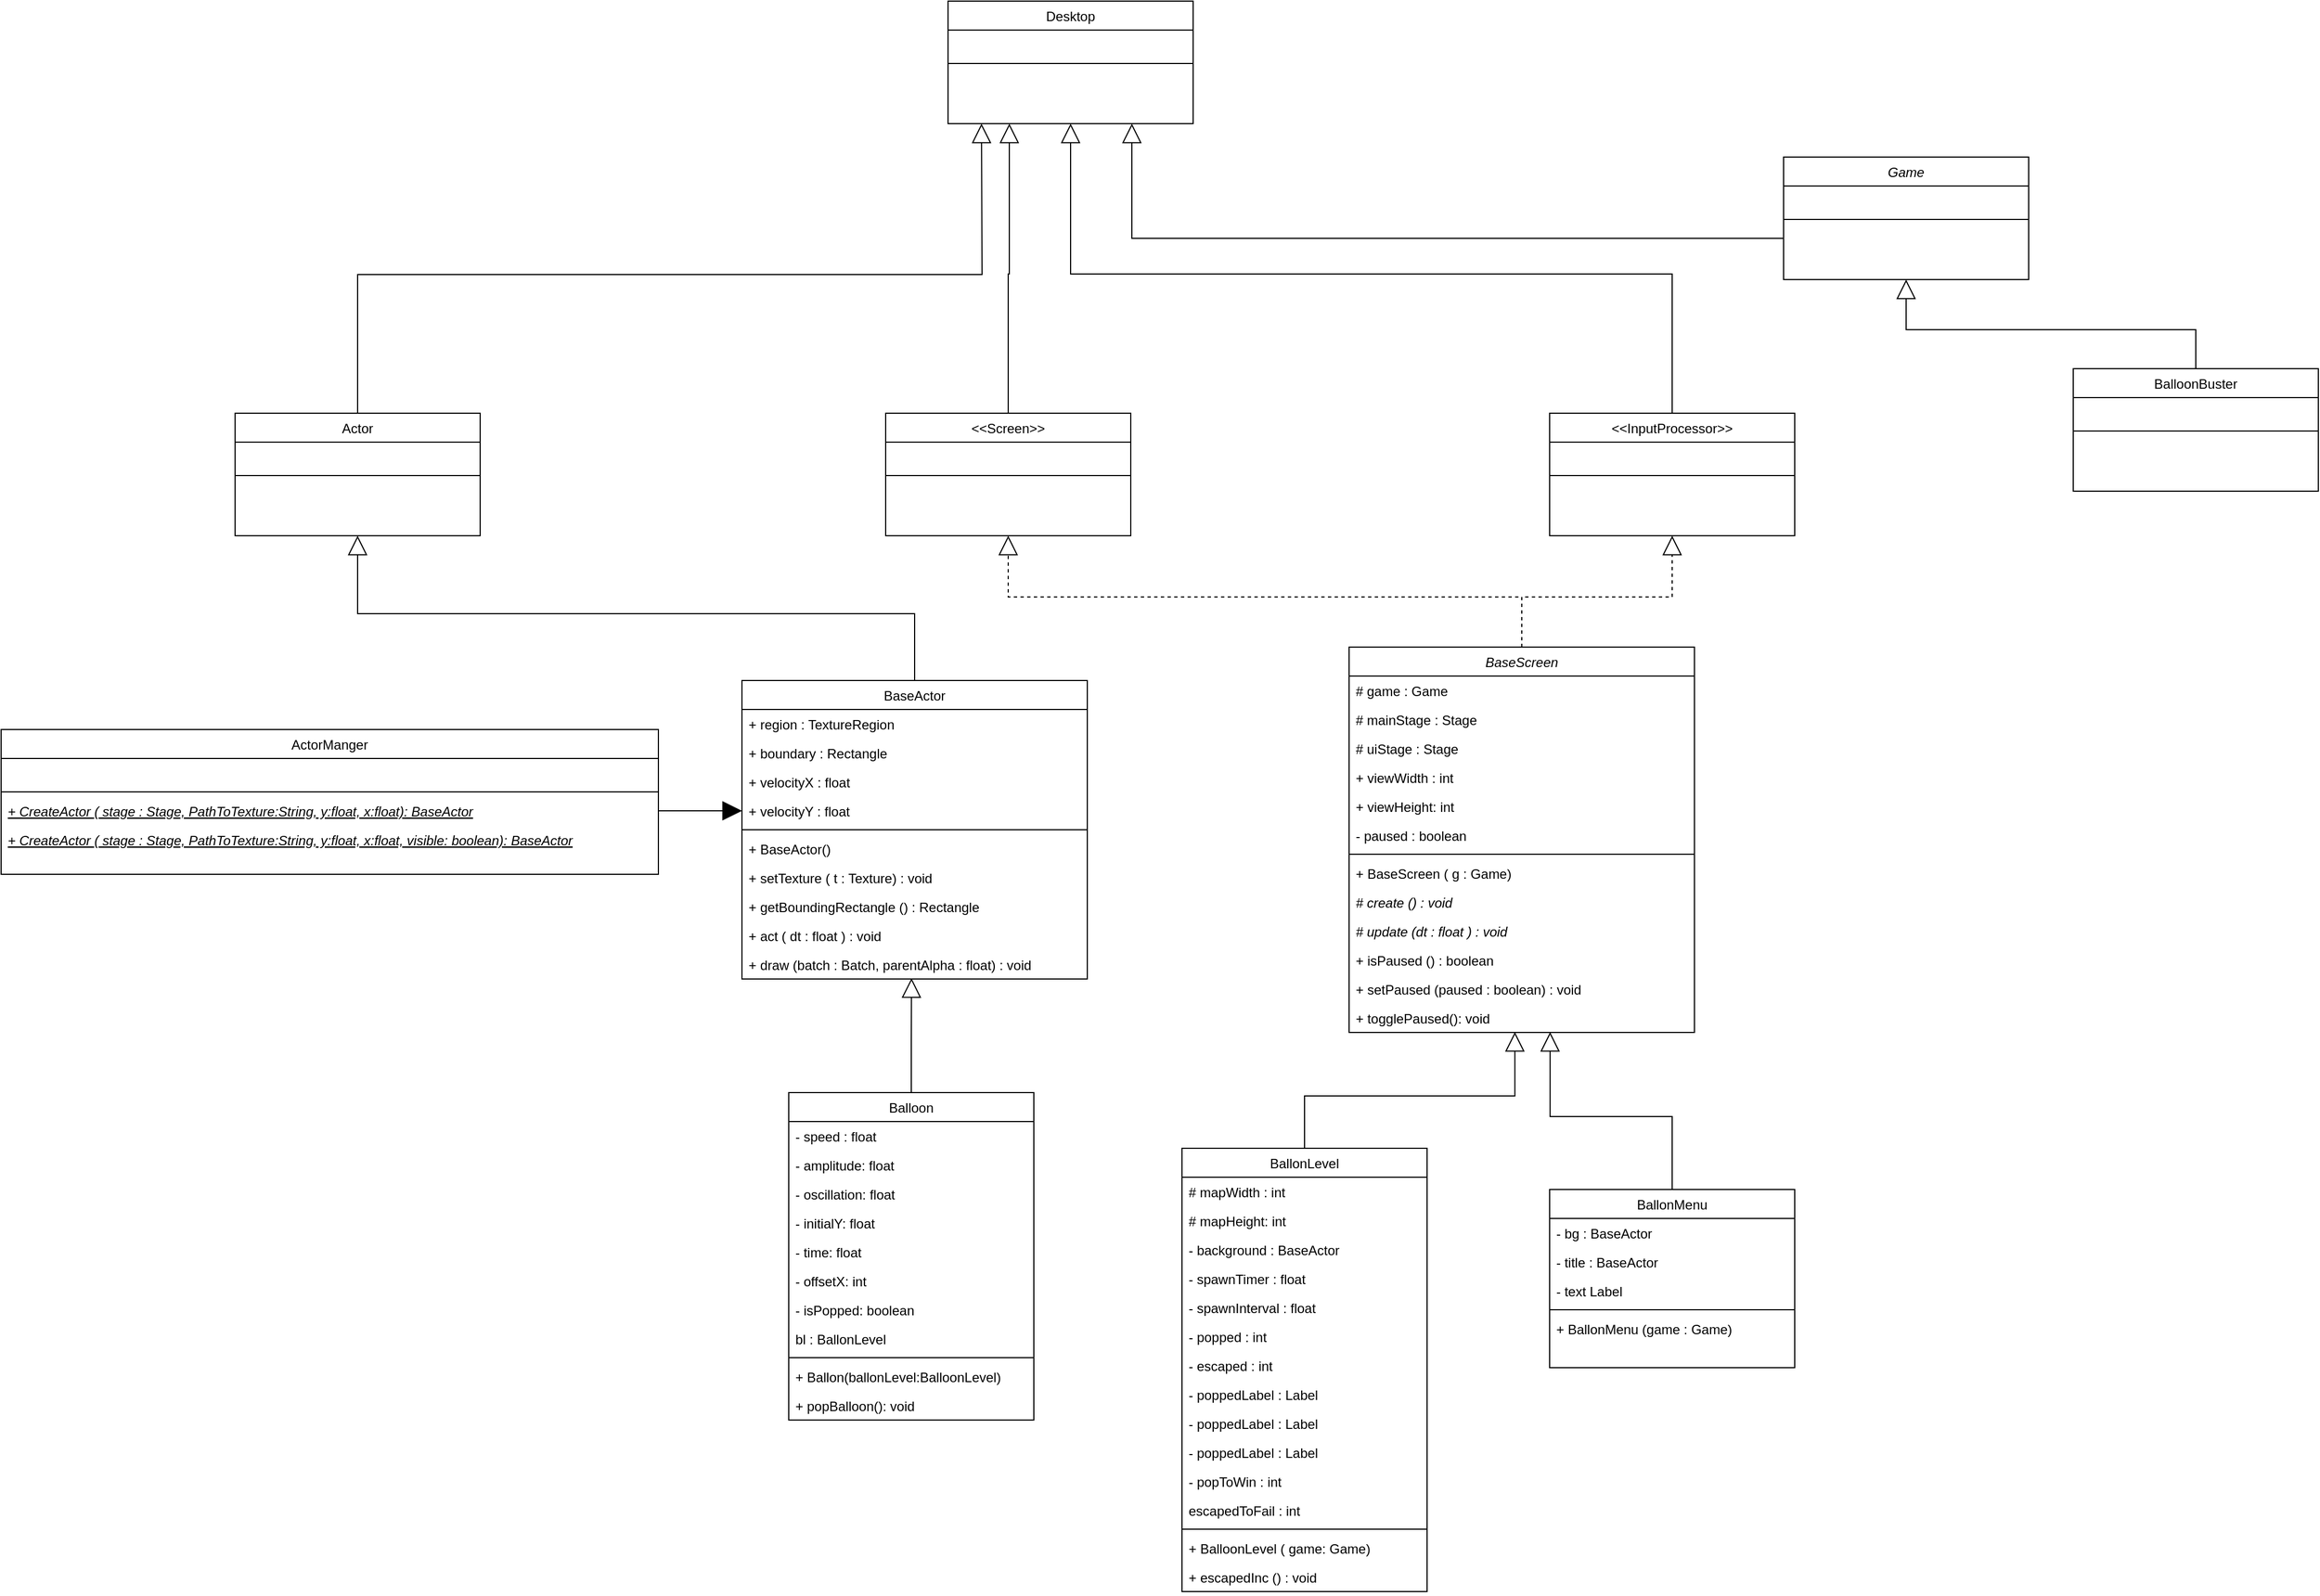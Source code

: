 <mxfile version="16.2.2" type="device"><diagram id="C5RBs43oDa-KdzZeNtuy" name="Page-1"><mxGraphModel dx="330" dy="1862" grid="1" gridSize="10" guides="1" tooltips="1" connect="1" arrows="1" fold="1" page="1" pageScale="1" pageWidth="827" pageHeight="1169" math="0" shadow="0"><root><mxCell id="WIyWlLk6GJQsqaUBKTNV-0"/><mxCell id="WIyWlLk6GJQsqaUBKTNV-1" parent="WIyWlLk6GJQsqaUBKTNV-0"/><mxCell id="zkfFHV4jXpPFQw0GAbJ--0" value="ActorManger" style="swimlane;fontStyle=0;align=center;verticalAlign=top;childLayout=stackLayout;horizontal=1;startSize=26;horizontalStack=0;resizeParent=1;resizeLast=0;collapsible=1;marginBottom=0;rounded=0;shadow=0;strokeWidth=1;" parent="WIyWlLk6GJQsqaUBKTNV-1" vertex="1"><mxGeometry x="850" y="124" width="590" height="130" as="geometry"><mxRectangle x="230" y="140" width="160" height="26" as="alternateBounds"/></mxGeometry></mxCell><mxCell id="zkfFHV4jXpPFQw0GAbJ--3" value=" " style="text;align=left;verticalAlign=top;spacingLeft=4;spacingRight=4;overflow=hidden;rotatable=0;points=[[0,0.5],[1,0.5]];portConstraint=eastwest;rounded=0;shadow=0;html=0;" parent="zkfFHV4jXpPFQw0GAbJ--0" vertex="1"><mxGeometry y="26" width="590" height="26" as="geometry"/></mxCell><mxCell id="zkfFHV4jXpPFQw0GAbJ--4" value="" style="line;html=1;strokeWidth=1;align=left;verticalAlign=middle;spacingTop=-1;spacingLeft=3;spacingRight=3;rotatable=0;labelPosition=right;points=[];portConstraint=eastwest;" parent="zkfFHV4jXpPFQw0GAbJ--0" vertex="1"><mxGeometry y="52" width="590" height="8" as="geometry"/></mxCell><mxCell id="zkfFHV4jXpPFQw0GAbJ--5" value="+ CreateActor ( stage : Stage, PathToTexture:String, y:float, x:float): BaseActor" style="text;align=left;verticalAlign=top;spacingLeft=4;spacingRight=4;overflow=hidden;rotatable=0;points=[[0,0.5],[1,0.5]];portConstraint=eastwest;fontStyle=6;" parent="zkfFHV4jXpPFQw0GAbJ--0" vertex="1"><mxGeometry y="60" width="590" height="26" as="geometry"/></mxCell><mxCell id="YnXFGqJcGqFTfIWDdJv2-0" value="+ CreateActor ( stage : Stage, PathToTexture:String, y:float, x:float, visible: boolean): BaseActor" style="text;align=left;verticalAlign=top;spacingLeft=4;spacingRight=4;overflow=hidden;rotatable=0;points=[[0,0.5],[1,0.5]];portConstraint=eastwest;fontStyle=6;" parent="zkfFHV4jXpPFQw0GAbJ--0" vertex="1"><mxGeometry y="86" width="590" height="26" as="geometry"/></mxCell><mxCell id="BPEu8yftwLXcH67IZuhS-0" style="edgeStyle=orthogonalEdgeStyle;rounded=0;orthogonalLoop=1;jettySize=auto;html=1;exitX=0.5;exitY=0;exitDx=0;exitDy=0;entryX=0.491;entryY=0.974;entryDx=0;entryDy=0;entryPerimeter=0;endArrow=block;endFill=0;endSize=15;" edge="1" parent="WIyWlLk6GJQsqaUBKTNV-1" source="YnXFGqJcGqFTfIWDdJv2-1" target="YnXFGqJcGqFTfIWDdJv2-76"><mxGeometry relative="1" as="geometry"/></mxCell><mxCell id="YnXFGqJcGqFTfIWDdJv2-1" value="Balloon" style="swimlane;fontStyle=0;align=center;verticalAlign=top;childLayout=stackLayout;horizontal=1;startSize=26;horizontalStack=0;resizeParent=1;resizeLast=0;collapsible=1;marginBottom=0;rounded=0;shadow=0;strokeWidth=1;" parent="WIyWlLk6GJQsqaUBKTNV-1" vertex="1"><mxGeometry x="1557" y="450" width="220" height="294" as="geometry"><mxRectangle x="230" y="140" width="160" height="26" as="alternateBounds"/></mxGeometry></mxCell><mxCell id="YnXFGqJcGqFTfIWDdJv2-2" value="- speed : float" style="text;align=left;verticalAlign=top;spacingLeft=4;spacingRight=4;overflow=hidden;rotatable=0;points=[[0,0.5],[1,0.5]];portConstraint=eastwest;rounded=0;shadow=0;html=0;" parent="YnXFGqJcGqFTfIWDdJv2-1" vertex="1"><mxGeometry y="26" width="220" height="26" as="geometry"/></mxCell><mxCell id="YnXFGqJcGqFTfIWDdJv2-8" value="- amplitude: float" style="text;align=left;verticalAlign=top;spacingLeft=4;spacingRight=4;overflow=hidden;rotatable=0;points=[[0,0.5],[1,0.5]];portConstraint=eastwest;rounded=0;shadow=0;html=0;" parent="YnXFGqJcGqFTfIWDdJv2-1" vertex="1"><mxGeometry y="52" width="220" height="26" as="geometry"/></mxCell><mxCell id="YnXFGqJcGqFTfIWDdJv2-9" value="- oscillation: float" style="text;align=left;verticalAlign=top;spacingLeft=4;spacingRight=4;overflow=hidden;rotatable=0;points=[[0,0.5],[1,0.5]];portConstraint=eastwest;rounded=0;shadow=0;html=0;" parent="YnXFGqJcGqFTfIWDdJv2-1" vertex="1"><mxGeometry y="78" width="220" height="26" as="geometry"/></mxCell><mxCell id="YnXFGqJcGqFTfIWDdJv2-10" value="- initialY: float" style="text;align=left;verticalAlign=top;spacingLeft=4;spacingRight=4;overflow=hidden;rotatable=0;points=[[0,0.5],[1,0.5]];portConstraint=eastwest;rounded=0;shadow=0;html=0;" parent="YnXFGqJcGqFTfIWDdJv2-1" vertex="1"><mxGeometry y="104" width="220" height="26" as="geometry"/></mxCell><mxCell id="YnXFGqJcGqFTfIWDdJv2-12" value="- time: float" style="text;align=left;verticalAlign=top;spacingLeft=4;spacingRight=4;overflow=hidden;rotatable=0;points=[[0,0.5],[1,0.5]];portConstraint=eastwest;rounded=0;shadow=0;html=0;" parent="YnXFGqJcGqFTfIWDdJv2-1" vertex="1"><mxGeometry y="130" width="220" height="26" as="geometry"/></mxCell><mxCell id="YnXFGqJcGqFTfIWDdJv2-11" value="- offsetX: int" style="text;align=left;verticalAlign=top;spacingLeft=4;spacingRight=4;overflow=hidden;rotatable=0;points=[[0,0.5],[1,0.5]];portConstraint=eastwest;rounded=0;shadow=0;html=0;" parent="YnXFGqJcGqFTfIWDdJv2-1" vertex="1"><mxGeometry y="156" width="220" height="26" as="geometry"/></mxCell><mxCell id="YnXFGqJcGqFTfIWDdJv2-7" value="- isPopped: boolean" style="text;align=left;verticalAlign=top;spacingLeft=4;spacingRight=4;overflow=hidden;rotatable=0;points=[[0,0.5],[1,0.5]];portConstraint=eastwest;rounded=0;shadow=0;html=0;" parent="YnXFGqJcGqFTfIWDdJv2-1" vertex="1"><mxGeometry y="182" width="220" height="26" as="geometry"/></mxCell><mxCell id="YnXFGqJcGqFTfIWDdJv2-6" value="bl : BallonLevel" style="text;align=left;verticalAlign=top;spacingLeft=4;spacingRight=4;overflow=hidden;rotatable=0;points=[[0,0.5],[1,0.5]];portConstraint=eastwest;rounded=0;shadow=0;html=0;" parent="YnXFGqJcGqFTfIWDdJv2-1" vertex="1"><mxGeometry y="208" width="220" height="26" as="geometry"/></mxCell><mxCell id="YnXFGqJcGqFTfIWDdJv2-3" value="" style="line;html=1;strokeWidth=1;align=left;verticalAlign=middle;spacingTop=-1;spacingLeft=3;spacingRight=3;rotatable=0;labelPosition=right;points=[];portConstraint=eastwest;" parent="YnXFGqJcGqFTfIWDdJv2-1" vertex="1"><mxGeometry y="234" width="220" height="8" as="geometry"/></mxCell><mxCell id="YnXFGqJcGqFTfIWDdJv2-4" value="+ Ballon(ballonLevel:BalloonLevel) " style="text;align=left;verticalAlign=top;spacingLeft=4;spacingRight=4;overflow=hidden;rotatable=0;points=[[0,0.5],[1,0.5]];portConstraint=eastwest;fontStyle=0;" parent="YnXFGqJcGqFTfIWDdJv2-1" vertex="1"><mxGeometry y="242" width="220" height="26" as="geometry"/></mxCell><mxCell id="YnXFGqJcGqFTfIWDdJv2-13" value="+ popBalloon(): void" style="text;align=left;verticalAlign=top;spacingLeft=4;spacingRight=4;overflow=hidden;rotatable=0;points=[[0,0.5],[1,0.5]];portConstraint=eastwest;fontStyle=0;" parent="YnXFGqJcGqFTfIWDdJv2-1" vertex="1"><mxGeometry y="268" width="220" height="26" as="geometry"/></mxCell><mxCell id="BPEu8yftwLXcH67IZuhS-1" style="edgeStyle=orthogonalEdgeStyle;rounded=0;orthogonalLoop=1;jettySize=auto;html=1;exitX=0.5;exitY=0;exitDx=0;exitDy=0;entryX=0.5;entryY=1;entryDx=0;entryDy=0;endArrow=block;endFill=0;endSize=15;" edge="1" parent="WIyWlLk6GJQsqaUBKTNV-1" source="YnXFGqJcGqFTfIWDdJv2-14" target="YnXFGqJcGqFTfIWDdJv2-26"><mxGeometry relative="1" as="geometry"/></mxCell><mxCell id="YnXFGqJcGqFTfIWDdJv2-14" value="BalloonBuster" style="swimlane;fontStyle=0;align=center;verticalAlign=top;childLayout=stackLayout;horizontal=1;startSize=26;horizontalStack=0;resizeParent=1;resizeLast=0;collapsible=1;marginBottom=0;rounded=0;shadow=0;strokeWidth=1;" parent="WIyWlLk6GJQsqaUBKTNV-1" vertex="1"><mxGeometry x="2710" y="-200" width="220" height="110" as="geometry"><mxRectangle x="230" y="140" width="160" height="26" as="alternateBounds"/></mxGeometry></mxCell><mxCell id="YnXFGqJcGqFTfIWDdJv2-16" value=" " style="text;align=left;verticalAlign=top;spacingLeft=4;spacingRight=4;overflow=hidden;rotatable=0;points=[[0,0.5],[1,0.5]];portConstraint=eastwest;rounded=0;shadow=0;html=0;" parent="YnXFGqJcGqFTfIWDdJv2-14" vertex="1"><mxGeometry y="26" width="220" height="26" as="geometry"/></mxCell><mxCell id="YnXFGqJcGqFTfIWDdJv2-23" value="" style="line;html=1;strokeWidth=1;align=left;verticalAlign=middle;spacingTop=-1;spacingLeft=3;spacingRight=3;rotatable=0;labelPosition=right;points=[];portConstraint=eastwest;" parent="YnXFGqJcGqFTfIWDdJv2-14" vertex="1"><mxGeometry y="52" width="220" height="8" as="geometry"/></mxCell><mxCell id="YnXFGqJcGqFTfIWDdJv2-25" value=" " style="text;align=left;verticalAlign=top;spacingLeft=4;spacingRight=4;overflow=hidden;rotatable=0;points=[[0,0.5],[1,0.5]];portConstraint=eastwest;fontStyle=0;" parent="YnXFGqJcGqFTfIWDdJv2-14" vertex="1"><mxGeometry y="60" width="220" height="26" as="geometry"/></mxCell><mxCell id="YnXFGqJcGqFTfIWDdJv2-26" value="Game" style="swimlane;fontStyle=2;align=center;verticalAlign=top;childLayout=stackLayout;horizontal=1;startSize=26;horizontalStack=0;resizeParent=1;resizeLast=0;collapsible=1;marginBottom=0;rounded=0;shadow=0;strokeWidth=1;" parent="WIyWlLk6GJQsqaUBKTNV-1" vertex="1"><mxGeometry x="2450" y="-390" width="220" height="110" as="geometry"><mxRectangle x="230" y="140" width="160" height="26" as="alternateBounds"/></mxGeometry></mxCell><mxCell id="YnXFGqJcGqFTfIWDdJv2-27" value=" " style="text;align=left;verticalAlign=top;spacingLeft=4;spacingRight=4;overflow=hidden;rotatable=0;points=[[0,0.5],[1,0.5]];portConstraint=eastwest;rounded=0;shadow=0;html=0;" parent="YnXFGqJcGqFTfIWDdJv2-26" vertex="1"><mxGeometry y="26" width="220" height="26" as="geometry"/></mxCell><mxCell id="YnXFGqJcGqFTfIWDdJv2-28" value="" style="line;html=1;strokeWidth=1;align=left;verticalAlign=middle;spacingTop=-1;spacingLeft=3;spacingRight=3;rotatable=0;labelPosition=right;points=[];portConstraint=eastwest;" parent="YnXFGqJcGqFTfIWDdJv2-26" vertex="1"><mxGeometry y="52" width="220" height="8" as="geometry"/></mxCell><mxCell id="YnXFGqJcGqFTfIWDdJv2-29" value=" " style="text;align=left;verticalAlign=top;spacingLeft=4;spacingRight=4;overflow=hidden;rotatable=0;points=[[0,0.5],[1,0.5]];portConstraint=eastwest;fontStyle=0;" parent="YnXFGqJcGqFTfIWDdJv2-26" vertex="1"><mxGeometry y="60" width="220" height="26" as="geometry"/></mxCell><mxCell id="BPEu8yftwLXcH67IZuhS-2" style="edgeStyle=orthogonalEdgeStyle;rounded=0;orthogonalLoop=1;jettySize=auto;html=1;exitX=0.5;exitY=0;exitDx=0;exitDy=0;entryX=0.48;entryY=0.987;entryDx=0;entryDy=0;entryPerimeter=0;endArrow=block;endFill=0;endSize=15;" edge="1" parent="WIyWlLk6GJQsqaUBKTNV-1" source="YnXFGqJcGqFTfIWDdJv2-30" target="YnXFGqJcGqFTfIWDdJv2-98"><mxGeometry relative="1" as="geometry"/></mxCell><mxCell id="YnXFGqJcGqFTfIWDdJv2-30" value="BallonLevel" style="swimlane;fontStyle=0;align=center;verticalAlign=top;childLayout=stackLayout;horizontal=1;startSize=26;horizontalStack=0;resizeParent=1;resizeLast=0;collapsible=1;marginBottom=0;rounded=0;shadow=0;strokeWidth=1;" parent="WIyWlLk6GJQsqaUBKTNV-1" vertex="1"><mxGeometry x="1910" y="500" width="220" height="398" as="geometry"><mxRectangle x="230" y="140" width="160" height="26" as="alternateBounds"/></mxGeometry></mxCell><mxCell id="YnXFGqJcGqFTfIWDdJv2-31" value="# mapWidth : int" style="text;align=left;verticalAlign=top;spacingLeft=4;spacingRight=4;overflow=hidden;rotatable=0;points=[[0,0.5],[1,0.5]];portConstraint=eastwest;rounded=0;shadow=0;html=0;" parent="YnXFGqJcGqFTfIWDdJv2-30" vertex="1"><mxGeometry y="26" width="220" height="26" as="geometry"/></mxCell><mxCell id="YnXFGqJcGqFTfIWDdJv2-34" value="# mapHeight: int" style="text;align=left;verticalAlign=top;spacingLeft=4;spacingRight=4;overflow=hidden;rotatable=0;points=[[0,0.5],[1,0.5]];portConstraint=eastwest;rounded=0;shadow=0;html=0;" parent="YnXFGqJcGqFTfIWDdJv2-30" vertex="1"><mxGeometry y="52" width="220" height="26" as="geometry"/></mxCell><mxCell id="YnXFGqJcGqFTfIWDdJv2-35" value="- background : BaseActor" style="text;align=left;verticalAlign=top;spacingLeft=4;spacingRight=4;overflow=hidden;rotatable=0;points=[[0,0.5],[1,0.5]];portConstraint=eastwest;rounded=0;shadow=0;html=0;" parent="YnXFGqJcGqFTfIWDdJv2-30" vertex="1"><mxGeometry y="78" width="220" height="26" as="geometry"/></mxCell><mxCell id="YnXFGqJcGqFTfIWDdJv2-36" value="- spawnTimer : float" style="text;align=left;verticalAlign=top;spacingLeft=4;spacingRight=4;overflow=hidden;rotatable=0;points=[[0,0.5],[1,0.5]];portConstraint=eastwest;rounded=0;shadow=0;html=0;" parent="YnXFGqJcGqFTfIWDdJv2-30" vertex="1"><mxGeometry y="104" width="220" height="26" as="geometry"/></mxCell><mxCell id="YnXFGqJcGqFTfIWDdJv2-37" value="- spawnInterval : float" style="text;align=left;verticalAlign=top;spacingLeft=4;spacingRight=4;overflow=hidden;rotatable=0;points=[[0,0.5],[1,0.5]];portConstraint=eastwest;rounded=0;shadow=0;html=0;" parent="YnXFGqJcGqFTfIWDdJv2-30" vertex="1"><mxGeometry y="130" width="220" height="26" as="geometry"/></mxCell><mxCell id="YnXFGqJcGqFTfIWDdJv2-38" value="- popped : int" style="text;align=left;verticalAlign=top;spacingLeft=4;spacingRight=4;overflow=hidden;rotatable=0;points=[[0,0.5],[1,0.5]];portConstraint=eastwest;rounded=0;shadow=0;html=0;" parent="YnXFGqJcGqFTfIWDdJv2-30" vertex="1"><mxGeometry y="156" width="220" height="26" as="geometry"/></mxCell><mxCell id="YnXFGqJcGqFTfIWDdJv2-39" value="- escaped : int" style="text;align=left;verticalAlign=top;spacingLeft=4;spacingRight=4;overflow=hidden;rotatable=0;points=[[0,0.5],[1,0.5]];portConstraint=eastwest;rounded=0;shadow=0;html=0;" parent="YnXFGqJcGqFTfIWDdJv2-30" vertex="1"><mxGeometry y="182" width="220" height="26" as="geometry"/></mxCell><mxCell id="YnXFGqJcGqFTfIWDdJv2-40" value="- poppedLabel : Label" style="text;align=left;verticalAlign=top;spacingLeft=4;spacingRight=4;overflow=hidden;rotatable=0;points=[[0,0.5],[1,0.5]];portConstraint=eastwest;rounded=0;shadow=0;html=0;" parent="YnXFGqJcGqFTfIWDdJv2-30" vertex="1"><mxGeometry y="208" width="220" height="26" as="geometry"/></mxCell><mxCell id="YnXFGqJcGqFTfIWDdJv2-42" value="- poppedLabel : Label" style="text;align=left;verticalAlign=top;spacingLeft=4;spacingRight=4;overflow=hidden;rotatable=0;points=[[0,0.5],[1,0.5]];portConstraint=eastwest;rounded=0;shadow=0;html=0;" parent="YnXFGqJcGqFTfIWDdJv2-30" vertex="1"><mxGeometry y="234" width="220" height="26" as="geometry"/></mxCell><mxCell id="YnXFGqJcGqFTfIWDdJv2-43" value="- poppedLabel : Label" style="text;align=left;verticalAlign=top;spacingLeft=4;spacingRight=4;overflow=hidden;rotatable=0;points=[[0,0.5],[1,0.5]];portConstraint=eastwest;rounded=0;shadow=0;html=0;" parent="YnXFGqJcGqFTfIWDdJv2-30" vertex="1"><mxGeometry y="260" width="220" height="26" as="geometry"/></mxCell><mxCell id="YnXFGqJcGqFTfIWDdJv2-44" value="- popToWin : int" style="text;align=left;verticalAlign=top;spacingLeft=4;spacingRight=4;overflow=hidden;rotatable=0;points=[[0,0.5],[1,0.5]];portConstraint=eastwest;rounded=0;shadow=0;html=0;" parent="YnXFGqJcGqFTfIWDdJv2-30" vertex="1"><mxGeometry y="286" width="220" height="26" as="geometry"/></mxCell><mxCell id="YnXFGqJcGqFTfIWDdJv2-41" value="escapedToFail : int" style="text;align=left;verticalAlign=top;spacingLeft=4;spacingRight=4;overflow=hidden;rotatable=0;points=[[0,0.5],[1,0.5]];portConstraint=eastwest;rounded=0;shadow=0;html=0;" parent="YnXFGqJcGqFTfIWDdJv2-30" vertex="1"><mxGeometry y="312" width="220" height="26" as="geometry"/></mxCell><mxCell id="YnXFGqJcGqFTfIWDdJv2-32" value="" style="line;html=1;strokeWidth=1;align=left;verticalAlign=middle;spacingTop=-1;spacingLeft=3;spacingRight=3;rotatable=0;labelPosition=right;points=[];portConstraint=eastwest;" parent="YnXFGqJcGqFTfIWDdJv2-30" vertex="1"><mxGeometry y="338" width="220" height="8" as="geometry"/></mxCell><mxCell id="YnXFGqJcGqFTfIWDdJv2-33" value="+ BalloonLevel ( game: Game)" style="text;align=left;verticalAlign=top;spacingLeft=4;spacingRight=4;overflow=hidden;rotatable=0;points=[[0,0.5],[1,0.5]];portConstraint=eastwest;fontStyle=0;" parent="YnXFGqJcGqFTfIWDdJv2-30" vertex="1"><mxGeometry y="346" width="220" height="26" as="geometry"/></mxCell><mxCell id="YnXFGqJcGqFTfIWDdJv2-45" value="+ escapedInc () : void" style="text;align=left;verticalAlign=top;spacingLeft=4;spacingRight=4;overflow=hidden;rotatable=0;points=[[0,0.5],[1,0.5]];portConstraint=eastwest;fontStyle=0;" parent="YnXFGqJcGqFTfIWDdJv2-30" vertex="1"><mxGeometry y="372" width="220" height="26" as="geometry"/></mxCell><mxCell id="BPEu8yftwLXcH67IZuhS-3" style="edgeStyle=orthogonalEdgeStyle;rounded=0;orthogonalLoop=1;jettySize=auto;html=1;exitX=0.5;exitY=0;exitDx=0;exitDy=0;entryX=0.582;entryY=0.987;entryDx=0;entryDy=0;entryPerimeter=0;endArrow=block;endFill=0;endSize=15;" edge="1" parent="WIyWlLk6GJQsqaUBKTNV-1" source="YnXFGqJcGqFTfIWDdJv2-46" target="YnXFGqJcGqFTfIWDdJv2-98"><mxGeometry relative="1" as="geometry"/></mxCell><mxCell id="YnXFGqJcGqFTfIWDdJv2-46" value="BallonMenu" style="swimlane;fontStyle=0;align=center;verticalAlign=top;childLayout=stackLayout;horizontal=1;startSize=26;horizontalStack=0;resizeParent=1;resizeLast=0;collapsible=1;marginBottom=0;rounded=0;shadow=0;strokeWidth=1;" parent="WIyWlLk6GJQsqaUBKTNV-1" vertex="1"><mxGeometry x="2240" y="537" width="220" height="160" as="geometry"><mxRectangle x="230" y="140" width="160" height="26" as="alternateBounds"/></mxGeometry></mxCell><mxCell id="YnXFGqJcGqFTfIWDdJv2-47" value="- bg : BaseActor" style="text;align=left;verticalAlign=top;spacingLeft=4;spacingRight=4;overflow=hidden;rotatable=0;points=[[0,0.5],[1,0.5]];portConstraint=eastwest;rounded=0;shadow=0;html=0;" parent="YnXFGqJcGqFTfIWDdJv2-46" vertex="1"><mxGeometry y="26" width="220" height="26" as="geometry"/></mxCell><mxCell id="YnXFGqJcGqFTfIWDdJv2-48" value="- title : BaseActor" style="text;align=left;verticalAlign=top;spacingLeft=4;spacingRight=4;overflow=hidden;rotatable=0;points=[[0,0.5],[1,0.5]];portConstraint=eastwest;rounded=0;shadow=0;html=0;" parent="YnXFGqJcGqFTfIWDdJv2-46" vertex="1"><mxGeometry y="52" width="220" height="26" as="geometry"/></mxCell><mxCell id="YnXFGqJcGqFTfIWDdJv2-49" value="- text Label " style="text;align=left;verticalAlign=top;spacingLeft=4;spacingRight=4;overflow=hidden;rotatable=0;points=[[0,0.5],[1,0.5]];portConstraint=eastwest;rounded=0;shadow=0;html=0;" parent="YnXFGqJcGqFTfIWDdJv2-46" vertex="1"><mxGeometry y="78" width="220" height="26" as="geometry"/></mxCell><mxCell id="YnXFGqJcGqFTfIWDdJv2-59" value="" style="line;html=1;strokeWidth=1;align=left;verticalAlign=middle;spacingTop=-1;spacingLeft=3;spacingRight=3;rotatable=0;labelPosition=right;points=[];portConstraint=eastwest;" parent="YnXFGqJcGqFTfIWDdJv2-46" vertex="1"><mxGeometry y="104" width="220" height="8" as="geometry"/></mxCell><mxCell id="YnXFGqJcGqFTfIWDdJv2-60" value="+ BallonMenu (game : Game)" style="text;align=left;verticalAlign=top;spacingLeft=4;spacingRight=4;overflow=hidden;rotatable=0;points=[[0,0.5],[1,0.5]];portConstraint=eastwest;fontStyle=0;" parent="YnXFGqJcGqFTfIWDdJv2-46" vertex="1"><mxGeometry y="112" width="220" height="26" as="geometry"/></mxCell><mxCell id="BPEu8yftwLXcH67IZuhS-4" style="edgeStyle=orthogonalEdgeStyle;rounded=0;orthogonalLoop=1;jettySize=auto;html=1;exitX=0.5;exitY=0;exitDx=0;exitDy=0;endArrow=block;endFill=0;endSize=15;entryX=0.5;entryY=1;entryDx=0;entryDy=0;" edge="1" parent="WIyWlLk6GJQsqaUBKTNV-1" source="YnXFGqJcGqFTfIWDdJv2-62" target="YnXFGqJcGqFTfIWDdJv2-68"><mxGeometry relative="1" as="geometry"><mxPoint x="1660" y="-60" as="targetPoint"/></mxGeometry></mxCell><mxCell id="YnXFGqJcGqFTfIWDdJv2-62" value="BaseActor" style="swimlane;fontStyle=0;align=center;verticalAlign=top;childLayout=stackLayout;horizontal=1;startSize=26;horizontalStack=0;resizeParent=1;resizeLast=0;collapsible=1;marginBottom=0;rounded=0;shadow=0;strokeWidth=1;" parent="WIyWlLk6GJQsqaUBKTNV-1" vertex="1"><mxGeometry x="1515" y="80" width="310" height="268" as="geometry"><mxRectangle x="230" y="140" width="160" height="26" as="alternateBounds"/></mxGeometry></mxCell><mxCell id="YnXFGqJcGqFTfIWDdJv2-63" value="+ region : TextureRegion" style="text;align=left;verticalAlign=top;spacingLeft=4;spacingRight=4;overflow=hidden;rotatable=0;points=[[0,0.5],[1,0.5]];portConstraint=eastwest;rounded=0;shadow=0;html=0;" parent="YnXFGqJcGqFTfIWDdJv2-62" vertex="1"><mxGeometry y="26" width="310" height="26" as="geometry"/></mxCell><mxCell id="YnXFGqJcGqFTfIWDdJv2-64" value="+ boundary : Rectangle" style="text;align=left;verticalAlign=top;spacingLeft=4;spacingRight=4;overflow=hidden;rotatable=0;points=[[0,0.5],[1,0.5]];portConstraint=eastwest;rounded=0;shadow=0;html=0;" parent="YnXFGqJcGqFTfIWDdJv2-62" vertex="1"><mxGeometry y="52" width="310" height="26" as="geometry"/></mxCell><mxCell id="YnXFGqJcGqFTfIWDdJv2-65" value="+ velocityX : float" style="text;align=left;verticalAlign=top;spacingLeft=4;spacingRight=4;overflow=hidden;rotatable=0;points=[[0,0.5],[1,0.5]];portConstraint=eastwest;rounded=0;shadow=0;html=0;" parent="YnXFGqJcGqFTfIWDdJv2-62" vertex="1"><mxGeometry y="78" width="310" height="26" as="geometry"/></mxCell><mxCell id="YnXFGqJcGqFTfIWDdJv2-72" value="+ velocityY : float" style="text;align=left;verticalAlign=top;spacingLeft=4;spacingRight=4;overflow=hidden;rotatable=0;points=[[0,0.5],[1,0.5]];portConstraint=eastwest;rounded=0;shadow=0;html=0;" parent="YnXFGqJcGqFTfIWDdJv2-62" vertex="1"><mxGeometry y="104" width="310" height="26" as="geometry"/></mxCell><mxCell id="YnXFGqJcGqFTfIWDdJv2-66" value="" style="line;html=1;strokeWidth=1;align=left;verticalAlign=middle;spacingTop=-1;spacingLeft=3;spacingRight=3;rotatable=0;labelPosition=right;points=[];portConstraint=eastwest;" parent="YnXFGqJcGqFTfIWDdJv2-62" vertex="1"><mxGeometry y="130" width="310" height="8" as="geometry"/></mxCell><mxCell id="YnXFGqJcGqFTfIWDdJv2-67" value="+ BaseActor()" style="text;align=left;verticalAlign=top;spacingLeft=4;spacingRight=4;overflow=hidden;rotatable=0;points=[[0,0.5],[1,0.5]];portConstraint=eastwest;fontStyle=0;" parent="YnXFGqJcGqFTfIWDdJv2-62" vertex="1"><mxGeometry y="138" width="310" height="26" as="geometry"/></mxCell><mxCell id="YnXFGqJcGqFTfIWDdJv2-73" value="+ setTexture ( t : Texture) : void" style="text;align=left;verticalAlign=top;spacingLeft=4;spacingRight=4;overflow=hidden;rotatable=0;points=[[0,0.5],[1,0.5]];portConstraint=eastwest;fontStyle=0;" parent="YnXFGqJcGqFTfIWDdJv2-62" vertex="1"><mxGeometry y="164" width="310" height="26" as="geometry"/></mxCell><mxCell id="YnXFGqJcGqFTfIWDdJv2-74" value="+ getBoundingRectangle () : Rectangle" style="text;align=left;verticalAlign=top;spacingLeft=4;spacingRight=4;overflow=hidden;rotatable=0;points=[[0,0.5],[1,0.5]];portConstraint=eastwest;fontStyle=0;" parent="YnXFGqJcGqFTfIWDdJv2-62" vertex="1"><mxGeometry y="190" width="310" height="26" as="geometry"/></mxCell><mxCell id="YnXFGqJcGqFTfIWDdJv2-75" value="+ act ( dt : float ) : void" style="text;align=left;verticalAlign=top;spacingLeft=4;spacingRight=4;overflow=hidden;rotatable=0;points=[[0,0.5],[1,0.5]];portConstraint=eastwest;fontStyle=0;" parent="YnXFGqJcGqFTfIWDdJv2-62" vertex="1"><mxGeometry y="216" width="310" height="26" as="geometry"/></mxCell><mxCell id="YnXFGqJcGqFTfIWDdJv2-76" value="+ draw (batch : Batch, parentAlpha : float) : void" style="text;align=left;verticalAlign=top;spacingLeft=4;spacingRight=4;overflow=hidden;rotatable=0;points=[[0,0.5],[1,0.5]];portConstraint=eastwest;fontStyle=0;" parent="YnXFGqJcGqFTfIWDdJv2-62" vertex="1"><mxGeometry y="242" width="310" height="26" as="geometry"/></mxCell><mxCell id="BPEu8yftwLXcH67IZuhS-13" style="edgeStyle=orthogonalEdgeStyle;rounded=0;orthogonalLoop=1;jettySize=auto;html=1;exitX=0.5;exitY=0;exitDx=0;exitDy=0;endArrow=block;endFill=0;endSize=15;" edge="1" parent="WIyWlLk6GJQsqaUBKTNV-1" source="YnXFGqJcGqFTfIWDdJv2-68"><mxGeometry relative="1" as="geometry"><mxPoint x="1730" y="-420" as="targetPoint"/></mxGeometry></mxCell><mxCell id="YnXFGqJcGqFTfIWDdJv2-68" value="Actor" style="swimlane;fontStyle=0;align=center;verticalAlign=top;childLayout=stackLayout;horizontal=1;startSize=26;horizontalStack=0;resizeParent=1;resizeLast=0;collapsible=1;marginBottom=0;rounded=0;shadow=0;strokeWidth=1;" parent="WIyWlLk6GJQsqaUBKTNV-1" vertex="1"><mxGeometry x="1060" y="-160" width="220" height="110" as="geometry"><mxRectangle x="230" y="140" width="160" height="26" as="alternateBounds"/></mxGeometry></mxCell><mxCell id="YnXFGqJcGqFTfIWDdJv2-69" value=" " style="text;align=left;verticalAlign=top;spacingLeft=4;spacingRight=4;overflow=hidden;rotatable=0;points=[[0,0.5],[1,0.5]];portConstraint=eastwest;rounded=0;shadow=0;html=0;" parent="YnXFGqJcGqFTfIWDdJv2-68" vertex="1"><mxGeometry y="26" width="220" height="26" as="geometry"/></mxCell><mxCell id="YnXFGqJcGqFTfIWDdJv2-70" value="" style="line;html=1;strokeWidth=1;align=left;verticalAlign=middle;spacingTop=-1;spacingLeft=3;spacingRight=3;rotatable=0;labelPosition=right;points=[];portConstraint=eastwest;" parent="YnXFGqJcGqFTfIWDdJv2-68" vertex="1"><mxGeometry y="52" width="220" height="8" as="geometry"/></mxCell><mxCell id="YnXFGqJcGqFTfIWDdJv2-71" value=" " style="text;align=left;verticalAlign=top;spacingLeft=4;spacingRight=4;overflow=hidden;rotatable=0;points=[[0,0.5],[1,0.5]];portConstraint=eastwest;fontStyle=0;" parent="YnXFGqJcGqFTfIWDdJv2-68" vertex="1"><mxGeometry y="60" width="220" height="26" as="geometry"/></mxCell><mxCell id="BPEu8yftwLXcH67IZuhS-12" style="edgeStyle=orthogonalEdgeStyle;rounded=0;orthogonalLoop=1;jettySize=auto;html=1;exitX=0.5;exitY=0;exitDx=0;exitDy=0;entryX=0.25;entryY=1;entryDx=0;entryDy=0;endArrow=block;endFill=0;endSize=15;" edge="1" parent="WIyWlLk6GJQsqaUBKTNV-1" source="YnXFGqJcGqFTfIWDdJv2-77" target="w6xEDZoeiWRUr_QpnANC-19"><mxGeometry relative="1" as="geometry"/></mxCell><mxCell id="YnXFGqJcGqFTfIWDdJv2-77" value="&lt;&lt;Screen&gt;&gt;" style="swimlane;fontStyle=0;align=center;verticalAlign=top;childLayout=stackLayout;horizontal=1;startSize=26;horizontalStack=0;resizeParent=1;resizeLast=0;collapsible=1;marginBottom=0;rounded=0;shadow=0;strokeWidth=1;" parent="WIyWlLk6GJQsqaUBKTNV-1" vertex="1"><mxGeometry x="1644" y="-160" width="220" height="110" as="geometry"><mxRectangle x="230" y="140" width="160" height="26" as="alternateBounds"/></mxGeometry></mxCell><mxCell id="YnXFGqJcGqFTfIWDdJv2-78" value=" " style="text;align=left;verticalAlign=top;spacingLeft=4;spacingRight=4;overflow=hidden;rotatable=0;points=[[0,0.5],[1,0.5]];portConstraint=eastwest;rounded=0;shadow=0;html=0;" parent="YnXFGqJcGqFTfIWDdJv2-77" vertex="1"><mxGeometry y="26" width="220" height="26" as="geometry"/></mxCell><mxCell id="YnXFGqJcGqFTfIWDdJv2-79" value="" style="line;html=1;strokeWidth=1;align=left;verticalAlign=middle;spacingTop=-1;spacingLeft=3;spacingRight=3;rotatable=0;labelPosition=right;points=[];portConstraint=eastwest;" parent="YnXFGqJcGqFTfIWDdJv2-77" vertex="1"><mxGeometry y="52" width="220" height="8" as="geometry"/></mxCell><mxCell id="YnXFGqJcGqFTfIWDdJv2-80" value=" " style="text;align=left;verticalAlign=top;spacingLeft=4;spacingRight=4;overflow=hidden;rotatable=0;points=[[0,0.5],[1,0.5]];portConstraint=eastwest;fontStyle=0;" parent="YnXFGqJcGqFTfIWDdJv2-77" vertex="1"><mxGeometry y="60" width="220" height="26" as="geometry"/></mxCell><mxCell id="BPEu8yftwLXcH67IZuhS-11" style="edgeStyle=orthogonalEdgeStyle;rounded=0;orthogonalLoop=1;jettySize=auto;html=1;exitX=0.5;exitY=0;exitDx=0;exitDy=0;entryX=0.5;entryY=1;entryDx=0;entryDy=0;endArrow=block;endFill=0;endSize=15;" edge="1" parent="WIyWlLk6GJQsqaUBKTNV-1" source="YnXFGqJcGqFTfIWDdJv2-81" target="w6xEDZoeiWRUr_QpnANC-19"><mxGeometry relative="1" as="geometry"/></mxCell><mxCell id="YnXFGqJcGqFTfIWDdJv2-81" value="&lt;&lt;InputProcessor&gt;&gt;" style="swimlane;fontStyle=0;align=center;verticalAlign=top;childLayout=stackLayout;horizontal=1;startSize=26;horizontalStack=0;resizeParent=1;resizeLast=0;collapsible=1;marginBottom=0;rounded=0;shadow=0;strokeWidth=1;" parent="WIyWlLk6GJQsqaUBKTNV-1" vertex="1"><mxGeometry x="2240" y="-160" width="220" height="110" as="geometry"><mxRectangle x="230" y="140" width="160" height="26" as="alternateBounds"/></mxGeometry></mxCell><mxCell id="YnXFGqJcGqFTfIWDdJv2-82" value=" " style="text;align=left;verticalAlign=top;spacingLeft=4;spacingRight=4;overflow=hidden;rotatable=0;points=[[0,0.5],[1,0.5]];portConstraint=eastwest;rounded=0;shadow=0;html=0;" parent="YnXFGqJcGqFTfIWDdJv2-81" vertex="1"><mxGeometry y="26" width="220" height="26" as="geometry"/></mxCell><mxCell id="YnXFGqJcGqFTfIWDdJv2-83" value="" style="line;html=1;strokeWidth=1;align=left;verticalAlign=middle;spacingTop=-1;spacingLeft=3;spacingRight=3;rotatable=0;labelPosition=right;points=[];portConstraint=eastwest;" parent="YnXFGqJcGqFTfIWDdJv2-81" vertex="1"><mxGeometry y="52" width="220" height="8" as="geometry"/></mxCell><mxCell id="YnXFGqJcGqFTfIWDdJv2-84" value=" " style="text;align=left;verticalAlign=top;spacingLeft=4;spacingRight=4;overflow=hidden;rotatable=0;points=[[0,0.5],[1,0.5]];portConstraint=eastwest;fontStyle=0;" parent="YnXFGqJcGqFTfIWDdJv2-81" vertex="1"><mxGeometry y="60" width="220" height="26" as="geometry"/></mxCell><mxCell id="BPEu8yftwLXcH67IZuhS-5" style="edgeStyle=orthogonalEdgeStyle;rounded=0;orthogonalLoop=1;jettySize=auto;html=1;exitX=0.5;exitY=0;exitDx=0;exitDy=0;entryX=0.5;entryY=1;entryDx=0;entryDy=0;endArrow=block;endFill=0;endSize=15;dashed=1;" edge="1" parent="WIyWlLk6GJQsqaUBKTNV-1" source="YnXFGqJcGqFTfIWDdJv2-85" target="YnXFGqJcGqFTfIWDdJv2-77"><mxGeometry relative="1" as="geometry"/></mxCell><mxCell id="BPEu8yftwLXcH67IZuhS-7" style="edgeStyle=orthogonalEdgeStyle;rounded=0;orthogonalLoop=1;jettySize=auto;html=1;exitX=0.5;exitY=0;exitDx=0;exitDy=0;entryX=0.5;entryY=1;entryDx=0;entryDy=0;dashed=1;endArrow=block;endFill=0;endSize=15;" edge="1" parent="WIyWlLk6GJQsqaUBKTNV-1" source="YnXFGqJcGqFTfIWDdJv2-85" target="YnXFGqJcGqFTfIWDdJv2-81"><mxGeometry relative="1" as="geometry"/></mxCell><mxCell id="YnXFGqJcGqFTfIWDdJv2-85" value="BaseScreen" style="swimlane;fontStyle=2;align=center;verticalAlign=top;childLayout=stackLayout;horizontal=1;startSize=26;horizontalStack=0;resizeParent=1;resizeLast=0;collapsible=1;marginBottom=0;rounded=0;shadow=0;strokeWidth=1;" parent="WIyWlLk6GJQsqaUBKTNV-1" vertex="1"><mxGeometry x="2060" y="50" width="310" height="346" as="geometry"><mxRectangle x="230" y="140" width="160" height="26" as="alternateBounds"/></mxGeometry></mxCell><mxCell id="YnXFGqJcGqFTfIWDdJv2-86" value="# game : Game" style="text;align=left;verticalAlign=top;spacingLeft=4;spacingRight=4;overflow=hidden;rotatable=0;points=[[0,0.5],[1,0.5]];portConstraint=eastwest;rounded=0;shadow=0;html=0;" parent="YnXFGqJcGqFTfIWDdJv2-85" vertex="1"><mxGeometry y="26" width="310" height="26" as="geometry"/></mxCell><mxCell id="YnXFGqJcGqFTfIWDdJv2-87" value="# mainStage : Stage" style="text;align=left;verticalAlign=top;spacingLeft=4;spacingRight=4;overflow=hidden;rotatable=0;points=[[0,0.5],[1,0.5]];portConstraint=eastwest;rounded=0;shadow=0;html=0;" parent="YnXFGqJcGqFTfIWDdJv2-85" vertex="1"><mxGeometry y="52" width="310" height="26" as="geometry"/></mxCell><mxCell id="YnXFGqJcGqFTfIWDdJv2-88" value="# uiStage : Stage" style="text;align=left;verticalAlign=top;spacingLeft=4;spacingRight=4;overflow=hidden;rotatable=0;points=[[0,0.5],[1,0.5]];portConstraint=eastwest;rounded=0;shadow=0;html=0;" parent="YnXFGqJcGqFTfIWDdJv2-85" vertex="1"><mxGeometry y="78" width="310" height="26" as="geometry"/></mxCell><mxCell id="YnXFGqJcGqFTfIWDdJv2-89" value="+ viewWidth : int" style="text;align=left;verticalAlign=top;spacingLeft=4;spacingRight=4;overflow=hidden;rotatable=0;points=[[0,0.5],[1,0.5]];portConstraint=eastwest;rounded=0;shadow=0;html=0;" parent="YnXFGqJcGqFTfIWDdJv2-85" vertex="1"><mxGeometry y="104" width="310" height="26" as="geometry"/></mxCell><mxCell id="YnXFGqJcGqFTfIWDdJv2-96" value="+ viewHeight: int" style="text;align=left;verticalAlign=top;spacingLeft=4;spacingRight=4;overflow=hidden;rotatable=0;points=[[0,0.5],[1,0.5]];portConstraint=eastwest;rounded=0;shadow=0;html=0;" parent="YnXFGqJcGqFTfIWDdJv2-85" vertex="1"><mxGeometry y="130" width="310" height="26" as="geometry"/></mxCell><mxCell id="YnXFGqJcGqFTfIWDdJv2-97" value="- paused : boolean" style="text;align=left;verticalAlign=top;spacingLeft=4;spacingRight=4;overflow=hidden;rotatable=0;points=[[0,0.5],[1,0.5]];portConstraint=eastwest;rounded=0;shadow=0;html=0;" parent="YnXFGqJcGqFTfIWDdJv2-85" vertex="1"><mxGeometry y="156" width="310" height="26" as="geometry"/></mxCell><mxCell id="YnXFGqJcGqFTfIWDdJv2-90" value="" style="line;html=1;strokeWidth=1;align=left;verticalAlign=middle;spacingTop=-1;spacingLeft=3;spacingRight=3;rotatable=0;labelPosition=right;points=[];portConstraint=eastwest;" parent="YnXFGqJcGqFTfIWDdJv2-85" vertex="1"><mxGeometry y="182" width="310" height="8" as="geometry"/></mxCell><mxCell id="YnXFGqJcGqFTfIWDdJv2-91" value="+ BaseScreen ( g : Game)" style="text;align=left;verticalAlign=top;spacingLeft=4;spacingRight=4;overflow=hidden;rotatable=0;points=[[0,0.5],[1,0.5]];portConstraint=eastwest;fontStyle=0;" parent="YnXFGqJcGqFTfIWDdJv2-85" vertex="1"><mxGeometry y="190" width="310" height="26" as="geometry"/></mxCell><mxCell id="YnXFGqJcGqFTfIWDdJv2-92" value="# create () : void" style="text;align=left;verticalAlign=top;spacingLeft=4;spacingRight=4;overflow=hidden;rotatable=0;points=[[0,0.5],[1,0.5]];portConstraint=eastwest;fontStyle=2;" parent="YnXFGqJcGqFTfIWDdJv2-85" vertex="1"><mxGeometry y="216" width="310" height="26" as="geometry"/></mxCell><mxCell id="YnXFGqJcGqFTfIWDdJv2-93" value="# update (dt : float ) : void" style="text;align=left;verticalAlign=top;spacingLeft=4;spacingRight=4;overflow=hidden;rotatable=0;points=[[0,0.5],[1,0.5]];portConstraint=eastwest;fontStyle=2;" parent="YnXFGqJcGqFTfIWDdJv2-85" vertex="1"><mxGeometry y="242" width="310" height="26" as="geometry"/></mxCell><mxCell id="YnXFGqJcGqFTfIWDdJv2-94" value="+ isPaused () : boolean" style="text;align=left;verticalAlign=top;spacingLeft=4;spacingRight=4;overflow=hidden;rotatable=0;points=[[0,0.5],[1,0.5]];portConstraint=eastwest;fontStyle=0;" parent="YnXFGqJcGqFTfIWDdJv2-85" vertex="1"><mxGeometry y="268" width="310" height="26" as="geometry"/></mxCell><mxCell id="YnXFGqJcGqFTfIWDdJv2-95" value="+ setPaused (paused : boolean) : void" style="text;align=left;verticalAlign=top;spacingLeft=4;spacingRight=4;overflow=hidden;rotatable=0;points=[[0,0.5],[1,0.5]];portConstraint=eastwest;fontStyle=0;" parent="YnXFGqJcGqFTfIWDdJv2-85" vertex="1"><mxGeometry y="294" width="310" height="26" as="geometry"/></mxCell><mxCell id="YnXFGqJcGqFTfIWDdJv2-98" value="+ togglePaused(): void" style="text;align=left;verticalAlign=top;spacingLeft=4;spacingRight=4;overflow=hidden;rotatable=0;points=[[0,0.5],[1,0.5]];portConstraint=eastwest;fontStyle=0;" parent="YnXFGqJcGqFTfIWDdJv2-85" vertex="1"><mxGeometry y="320" width="310" height="26" as="geometry"/></mxCell><mxCell id="w6xEDZoeiWRUr_QpnANC-19" value="Desktop" style="swimlane;fontStyle=0;align=center;verticalAlign=top;childLayout=stackLayout;horizontal=1;startSize=26;horizontalStack=0;resizeParent=1;resizeLast=0;collapsible=1;marginBottom=0;rounded=0;shadow=0;strokeWidth=1;" parent="WIyWlLk6GJQsqaUBKTNV-1" vertex="1"><mxGeometry x="1700" y="-530" width="220" height="110" as="geometry"><mxRectangle x="230" y="140" width="160" height="26" as="alternateBounds"/></mxGeometry></mxCell><mxCell id="w6xEDZoeiWRUr_QpnANC-20" value=" " style="text;align=left;verticalAlign=top;spacingLeft=4;spacingRight=4;overflow=hidden;rotatable=0;points=[[0,0.5],[1,0.5]];portConstraint=eastwest;rounded=0;shadow=0;html=0;" parent="w6xEDZoeiWRUr_QpnANC-19" vertex="1"><mxGeometry y="26" width="220" height="26" as="geometry"/></mxCell><mxCell id="w6xEDZoeiWRUr_QpnANC-21" value="" style="line;html=1;strokeWidth=1;align=left;verticalAlign=middle;spacingTop=-1;spacingLeft=3;spacingRight=3;rotatable=0;labelPosition=right;points=[];portConstraint=eastwest;" parent="w6xEDZoeiWRUr_QpnANC-19" vertex="1"><mxGeometry y="52" width="220" height="8" as="geometry"/></mxCell><mxCell id="w6xEDZoeiWRUr_QpnANC-22" value=" " style="text;align=left;verticalAlign=top;spacingLeft=4;spacingRight=4;overflow=hidden;rotatable=0;points=[[0,0.5],[1,0.5]];portConstraint=eastwest;fontStyle=0;" parent="w6xEDZoeiWRUr_QpnANC-19" vertex="1"><mxGeometry y="60" width="220" height="26" as="geometry"/></mxCell><mxCell id="BPEu8yftwLXcH67IZuhS-10" style="edgeStyle=orthogonalEdgeStyle;rounded=0;orthogonalLoop=1;jettySize=auto;html=1;exitX=0;exitY=0.5;exitDx=0;exitDy=0;entryX=0.75;entryY=1;entryDx=0;entryDy=0;endArrow=block;endFill=0;endSize=15;" edge="1" parent="WIyWlLk6GJQsqaUBKTNV-1" source="YnXFGqJcGqFTfIWDdJv2-29" target="w6xEDZoeiWRUr_QpnANC-19"><mxGeometry relative="1" as="geometry"/></mxCell><mxCell id="BPEu8yftwLXcH67IZuhS-15" style="edgeStyle=orthogonalEdgeStyle;rounded=0;orthogonalLoop=1;jettySize=auto;html=1;exitX=1;exitY=0.5;exitDx=0;exitDy=0;endArrow=block;endFill=1;endSize=15;" edge="1" parent="WIyWlLk6GJQsqaUBKTNV-1" source="zkfFHV4jXpPFQw0GAbJ--5" target="YnXFGqJcGqFTfIWDdJv2-72"><mxGeometry relative="1" as="geometry"/></mxCell></root></mxGraphModel></diagram></mxfile>